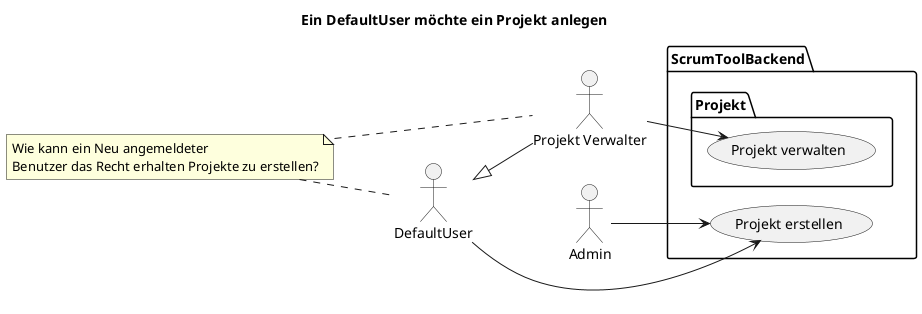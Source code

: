 @startuml

title Ein DefaultUser möchte ein Projekt anlegen
left to right direction
actor "DefaultUser" as du
actor "Admin" as admin
actor "Projekt Verwalter" as pv

package ScrumToolBackend {
  usecase "Projekt erstellen" as UC1
  package Projekt{
    usecase "Projekt verwalten" as UC2
  }
}
du --> UC1
admin --> UC1
pv --> UC2

du <|-- pv 

note as note1
    Wie kann ein Neu angemeldeter 
    Benutzer das Recht erhalten Projekte zu erstellen?
end note

note1 .. du
note1 .. pv

@enduml